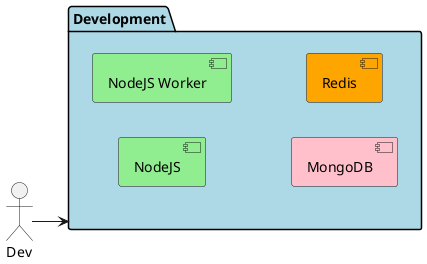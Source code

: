 @startuml

left to right direction

Actor Dev
package "Development" #lightblue {
  component NodeJS #lightgreen
  component "NodeJS Worker" #lightgreen
  component MongoDB #pink
  component Redis #orange
}
Dev --> Development
@enduml
